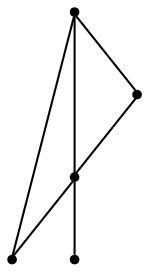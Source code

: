 graph {
  node [shape=point,comment="{\"directed\":false,\"doi\":\"10.1007/978-3-030-04414-5_11\",\"figure\":\"6 (1)\"}"]

  v0 [pos="791.6219409491073,376.59439828868625"]
  v1 [pos="791.6219409491073,250.10405975002362"]
  v2 [pos="665.1309702265901,292.2674648625614"]
  v3 [pos="580.8060833695207,376.5943982886862"]
  v4 [pos="538.6399359156551,292.26851405859463"]

  v4 -- v3 [id="-10",pos="538.6399359156551,292.26851405859463 580.8060833695207,376.5943982886862 580.8060833695207,376.5943982886862 580.8060833695207,376.5943982886862"]
  v4 -- v2 [id="-11",pos="538.6399359156551,292.26851405859463 665.1309702265901,292.2674648625614 665.1309702265901,292.2674648625614 665.1309702265901,292.2674648625614"]
  v3 -- v2 [id="-13",pos="580.8060833695207,376.5943982886862 665.1309702265901,292.2674648625614 665.1309702265901,292.2674648625614 665.1309702265901,292.2674648625614"]
  v2 -- v1 [id="-15",pos="665.1309702265901,292.2674648625614 707.2960048831459,250.10399616238522 707.2960048831459,250.10399616238522 707.2960048831459,250.10399616238522 791.6219409491073,250.10405975002362 791.6219409491073,250.10405975002362 791.6219409491073,250.10405975002362"]
  v2 -- v0 [id="-20",pos="665.1309702265901,292.2674648625614 707.2960048831459,291.43500729471157 707.2960048831459,291.43500729471157 707.2960048831459,291.43500729471157 707.8836254510923,291.68086889850724 707.8836254510923,291.68086889850724 707.8836254510923,291.68086889850724 791.6219409491073,376.59439828868625 791.6219409491073,376.59439828868625 791.6219409491073,376.59439828868625"]
  v4 -- v1 [id="-21",pos="538.6399359156551,292.26851405859463 665.1309702265901,213.2444041732915 665.1309702265901,213.2444041732915 665.1309702265901,213.2444041732915 791.6219409491073,250.10405975002362 791.6219409491073,250.10405975002362 791.6219409491073,250.10405975002362"]
}